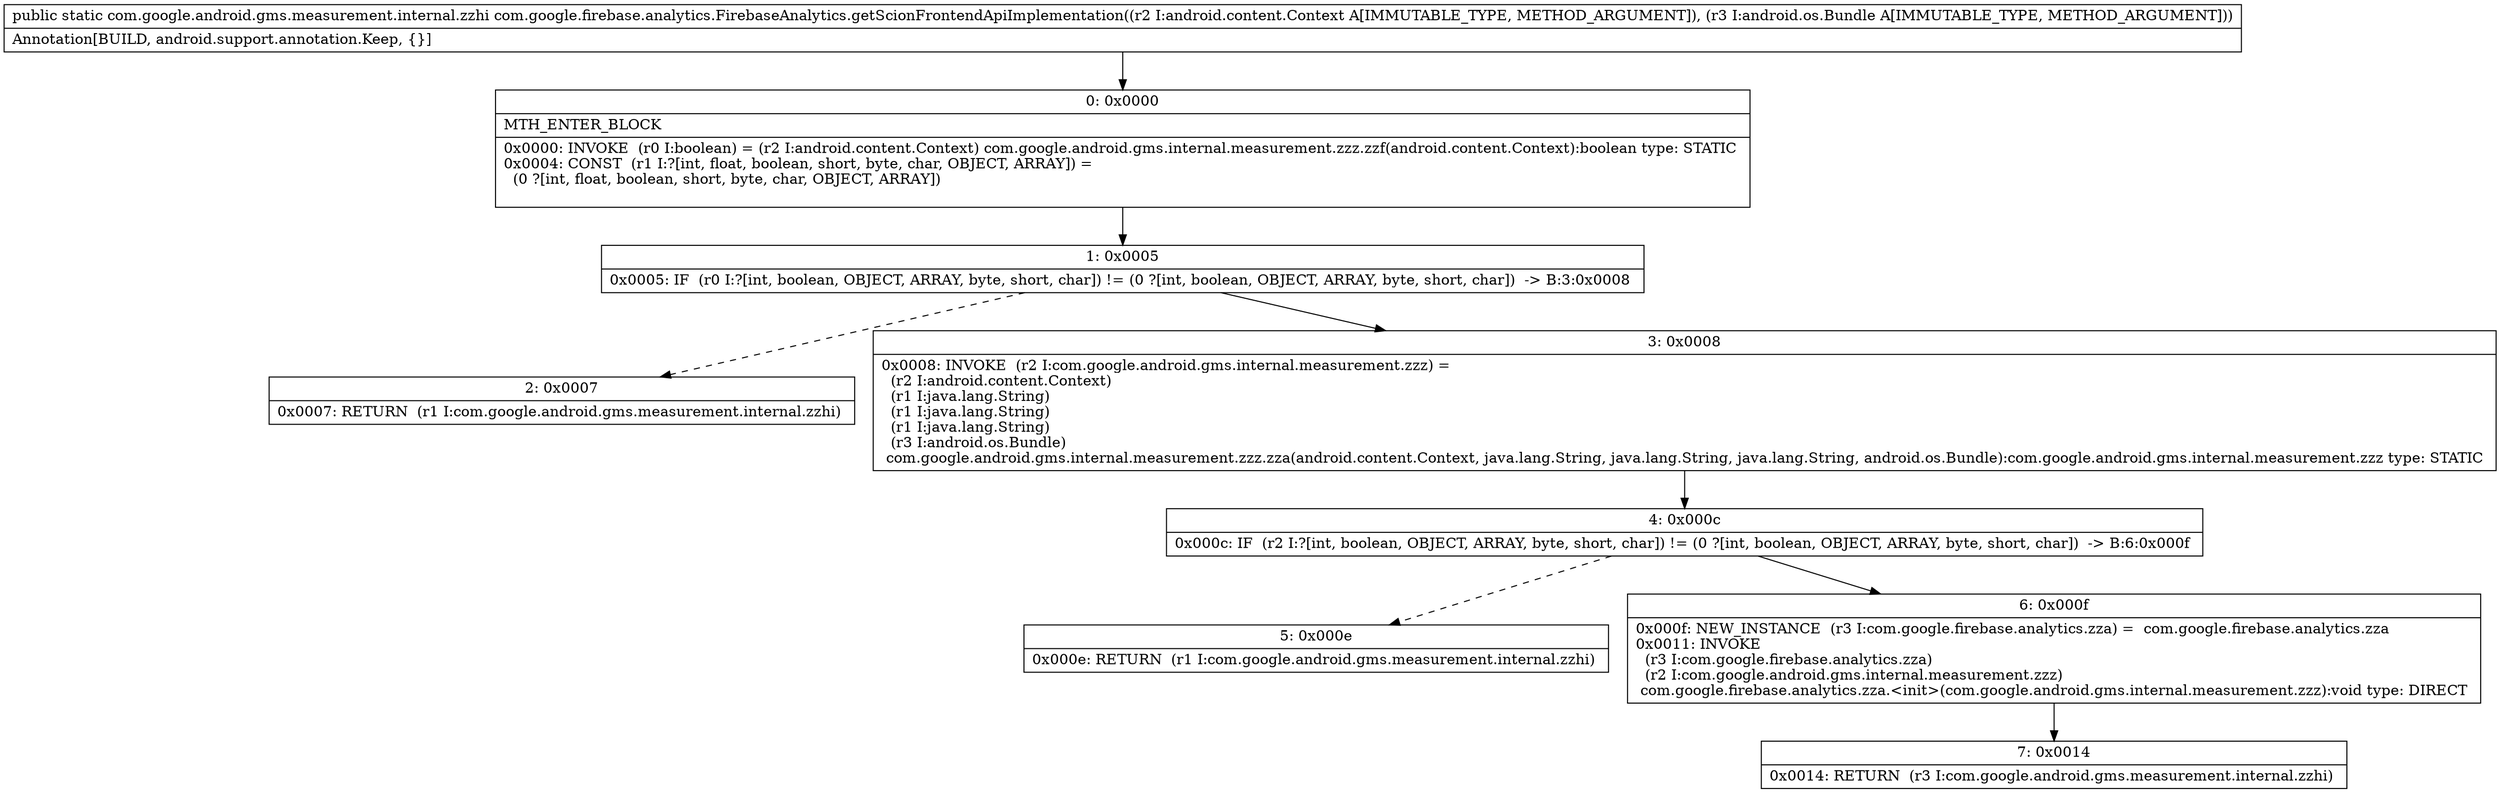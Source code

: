 digraph "CFG forcom.google.firebase.analytics.FirebaseAnalytics.getScionFrontendApiImplementation(Landroid\/content\/Context;Landroid\/os\/Bundle;)Lcom\/google\/android\/gms\/measurement\/internal\/zzhi;" {
Node_0 [shape=record,label="{0\:\ 0x0000|MTH_ENTER_BLOCK\l|0x0000: INVOKE  (r0 I:boolean) = (r2 I:android.content.Context) com.google.android.gms.internal.measurement.zzz.zzf(android.content.Context):boolean type: STATIC \l0x0004: CONST  (r1 I:?[int, float, boolean, short, byte, char, OBJECT, ARRAY]) = \l  (0 ?[int, float, boolean, short, byte, char, OBJECT, ARRAY])\l \l}"];
Node_1 [shape=record,label="{1\:\ 0x0005|0x0005: IF  (r0 I:?[int, boolean, OBJECT, ARRAY, byte, short, char]) != (0 ?[int, boolean, OBJECT, ARRAY, byte, short, char])  \-\> B:3:0x0008 \l}"];
Node_2 [shape=record,label="{2\:\ 0x0007|0x0007: RETURN  (r1 I:com.google.android.gms.measurement.internal.zzhi) \l}"];
Node_3 [shape=record,label="{3\:\ 0x0008|0x0008: INVOKE  (r2 I:com.google.android.gms.internal.measurement.zzz) = \l  (r2 I:android.content.Context)\l  (r1 I:java.lang.String)\l  (r1 I:java.lang.String)\l  (r1 I:java.lang.String)\l  (r3 I:android.os.Bundle)\l com.google.android.gms.internal.measurement.zzz.zza(android.content.Context, java.lang.String, java.lang.String, java.lang.String, android.os.Bundle):com.google.android.gms.internal.measurement.zzz type: STATIC \l}"];
Node_4 [shape=record,label="{4\:\ 0x000c|0x000c: IF  (r2 I:?[int, boolean, OBJECT, ARRAY, byte, short, char]) != (0 ?[int, boolean, OBJECT, ARRAY, byte, short, char])  \-\> B:6:0x000f \l}"];
Node_5 [shape=record,label="{5\:\ 0x000e|0x000e: RETURN  (r1 I:com.google.android.gms.measurement.internal.zzhi) \l}"];
Node_6 [shape=record,label="{6\:\ 0x000f|0x000f: NEW_INSTANCE  (r3 I:com.google.firebase.analytics.zza) =  com.google.firebase.analytics.zza \l0x0011: INVOKE  \l  (r3 I:com.google.firebase.analytics.zza)\l  (r2 I:com.google.android.gms.internal.measurement.zzz)\l com.google.firebase.analytics.zza.\<init\>(com.google.android.gms.internal.measurement.zzz):void type: DIRECT \l}"];
Node_7 [shape=record,label="{7\:\ 0x0014|0x0014: RETURN  (r3 I:com.google.android.gms.measurement.internal.zzhi) \l}"];
MethodNode[shape=record,label="{public static com.google.android.gms.measurement.internal.zzhi com.google.firebase.analytics.FirebaseAnalytics.getScionFrontendApiImplementation((r2 I:android.content.Context A[IMMUTABLE_TYPE, METHOD_ARGUMENT]), (r3 I:android.os.Bundle A[IMMUTABLE_TYPE, METHOD_ARGUMENT]))  | Annotation[BUILD, android.support.annotation.Keep, \{\}]\l}"];
MethodNode -> Node_0;
Node_0 -> Node_1;
Node_1 -> Node_2[style=dashed];
Node_1 -> Node_3;
Node_3 -> Node_4;
Node_4 -> Node_5[style=dashed];
Node_4 -> Node_6;
Node_6 -> Node_7;
}

